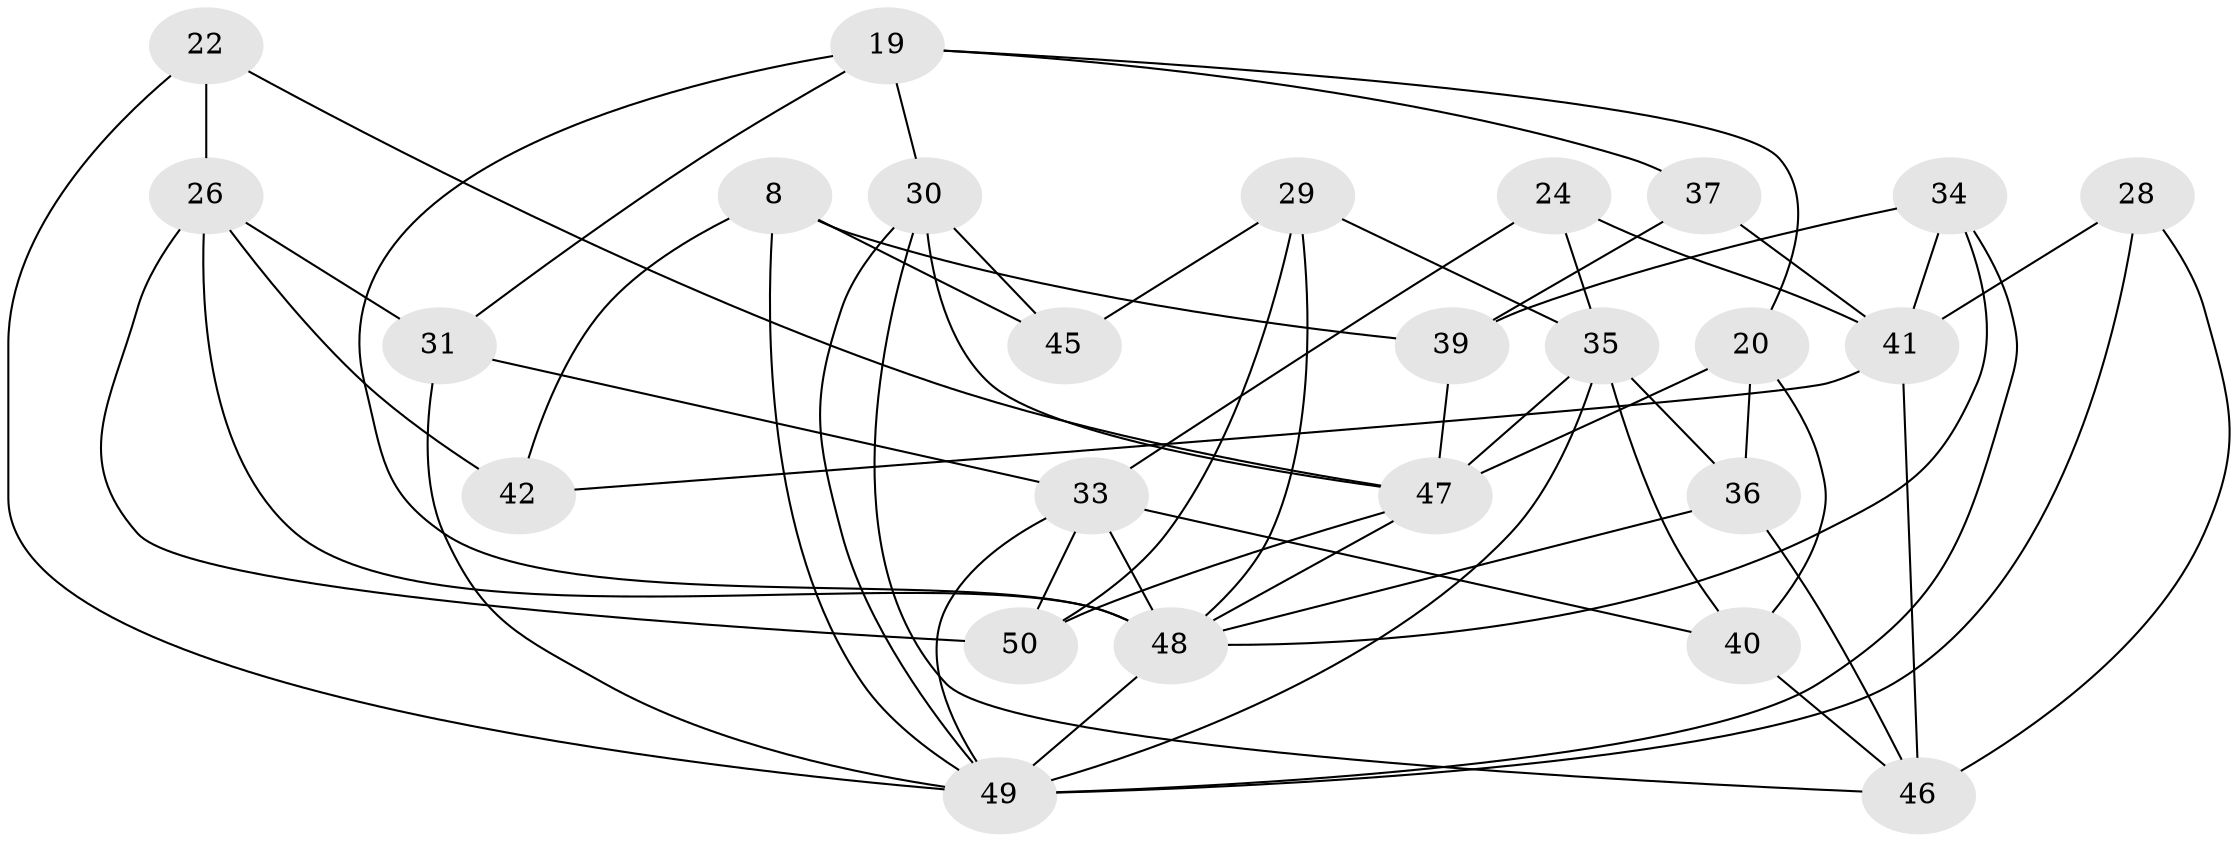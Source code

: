 // original degree distribution, {4: 1.0}
// Generated by graph-tools (version 1.1) at 2025/57/03/09/25 04:57:00]
// undirected, 25 vertices, 58 edges
graph export_dot {
graph [start="1"]
  node [color=gray90,style=filled];
  8 [super="+3"];
  19 [super="+13"];
  20;
  22 [super="+21"];
  24;
  26 [super="+14"];
  28;
  29;
  30 [super="+7"];
  31;
  33 [super="+15"];
  34 [super="+11"];
  35 [super="+12+18"];
  36;
  37;
  39 [super="+1"];
  40 [super="+23"];
  41 [super="+27+32"];
  42;
  45;
  46 [super="+10"];
  47 [super="+25"];
  48 [super="+2+38+4"];
  49 [super="+17+16+44"];
  50;
  8 -- 42;
  8 -- 45 [weight=2];
  8 -- 39 [weight=2];
  8 -- 49;
  19 -- 37;
  19 -- 20;
  19 -- 48 [weight=2];
  19 -- 30;
  19 -- 31;
  20 -- 36;
  20 -- 47;
  20 -- 40;
  22 -- 47 [weight=2];
  22 -- 26 [weight=2];
  22 -- 49 [weight=2];
  24 -- 35;
  24 -- 41 [weight=2];
  24 -- 33;
  26 -- 42;
  26 -- 50;
  26 -- 48;
  26 -- 31;
  28 -- 49;
  28 -- 41 [weight=2];
  28 -- 46;
  29 -- 45;
  29 -- 50;
  29 -- 48;
  29 -- 35;
  30 -- 45;
  30 -- 46;
  30 -- 47;
  30 -- 49 [weight=2];
  31 -- 33;
  31 -- 49;
  33 -- 48;
  33 -- 50;
  33 -- 40;
  33 -- 49;
  34 -- 49 [weight=2];
  34 -- 39 [weight=2];
  34 -- 48;
  34 -- 41;
  35 -- 40 [weight=2];
  35 -- 36;
  35 -- 47;
  35 -- 49 [weight=2];
  36 -- 46;
  36 -- 48;
  37 -- 41 [weight=2];
  37 -- 39;
  39 -- 47;
  40 -- 46 [weight=2];
  41 -- 42 [weight=2];
  41 -- 46;
  47 -- 48;
  47 -- 50;
  48 -- 49 [weight=2];
}
